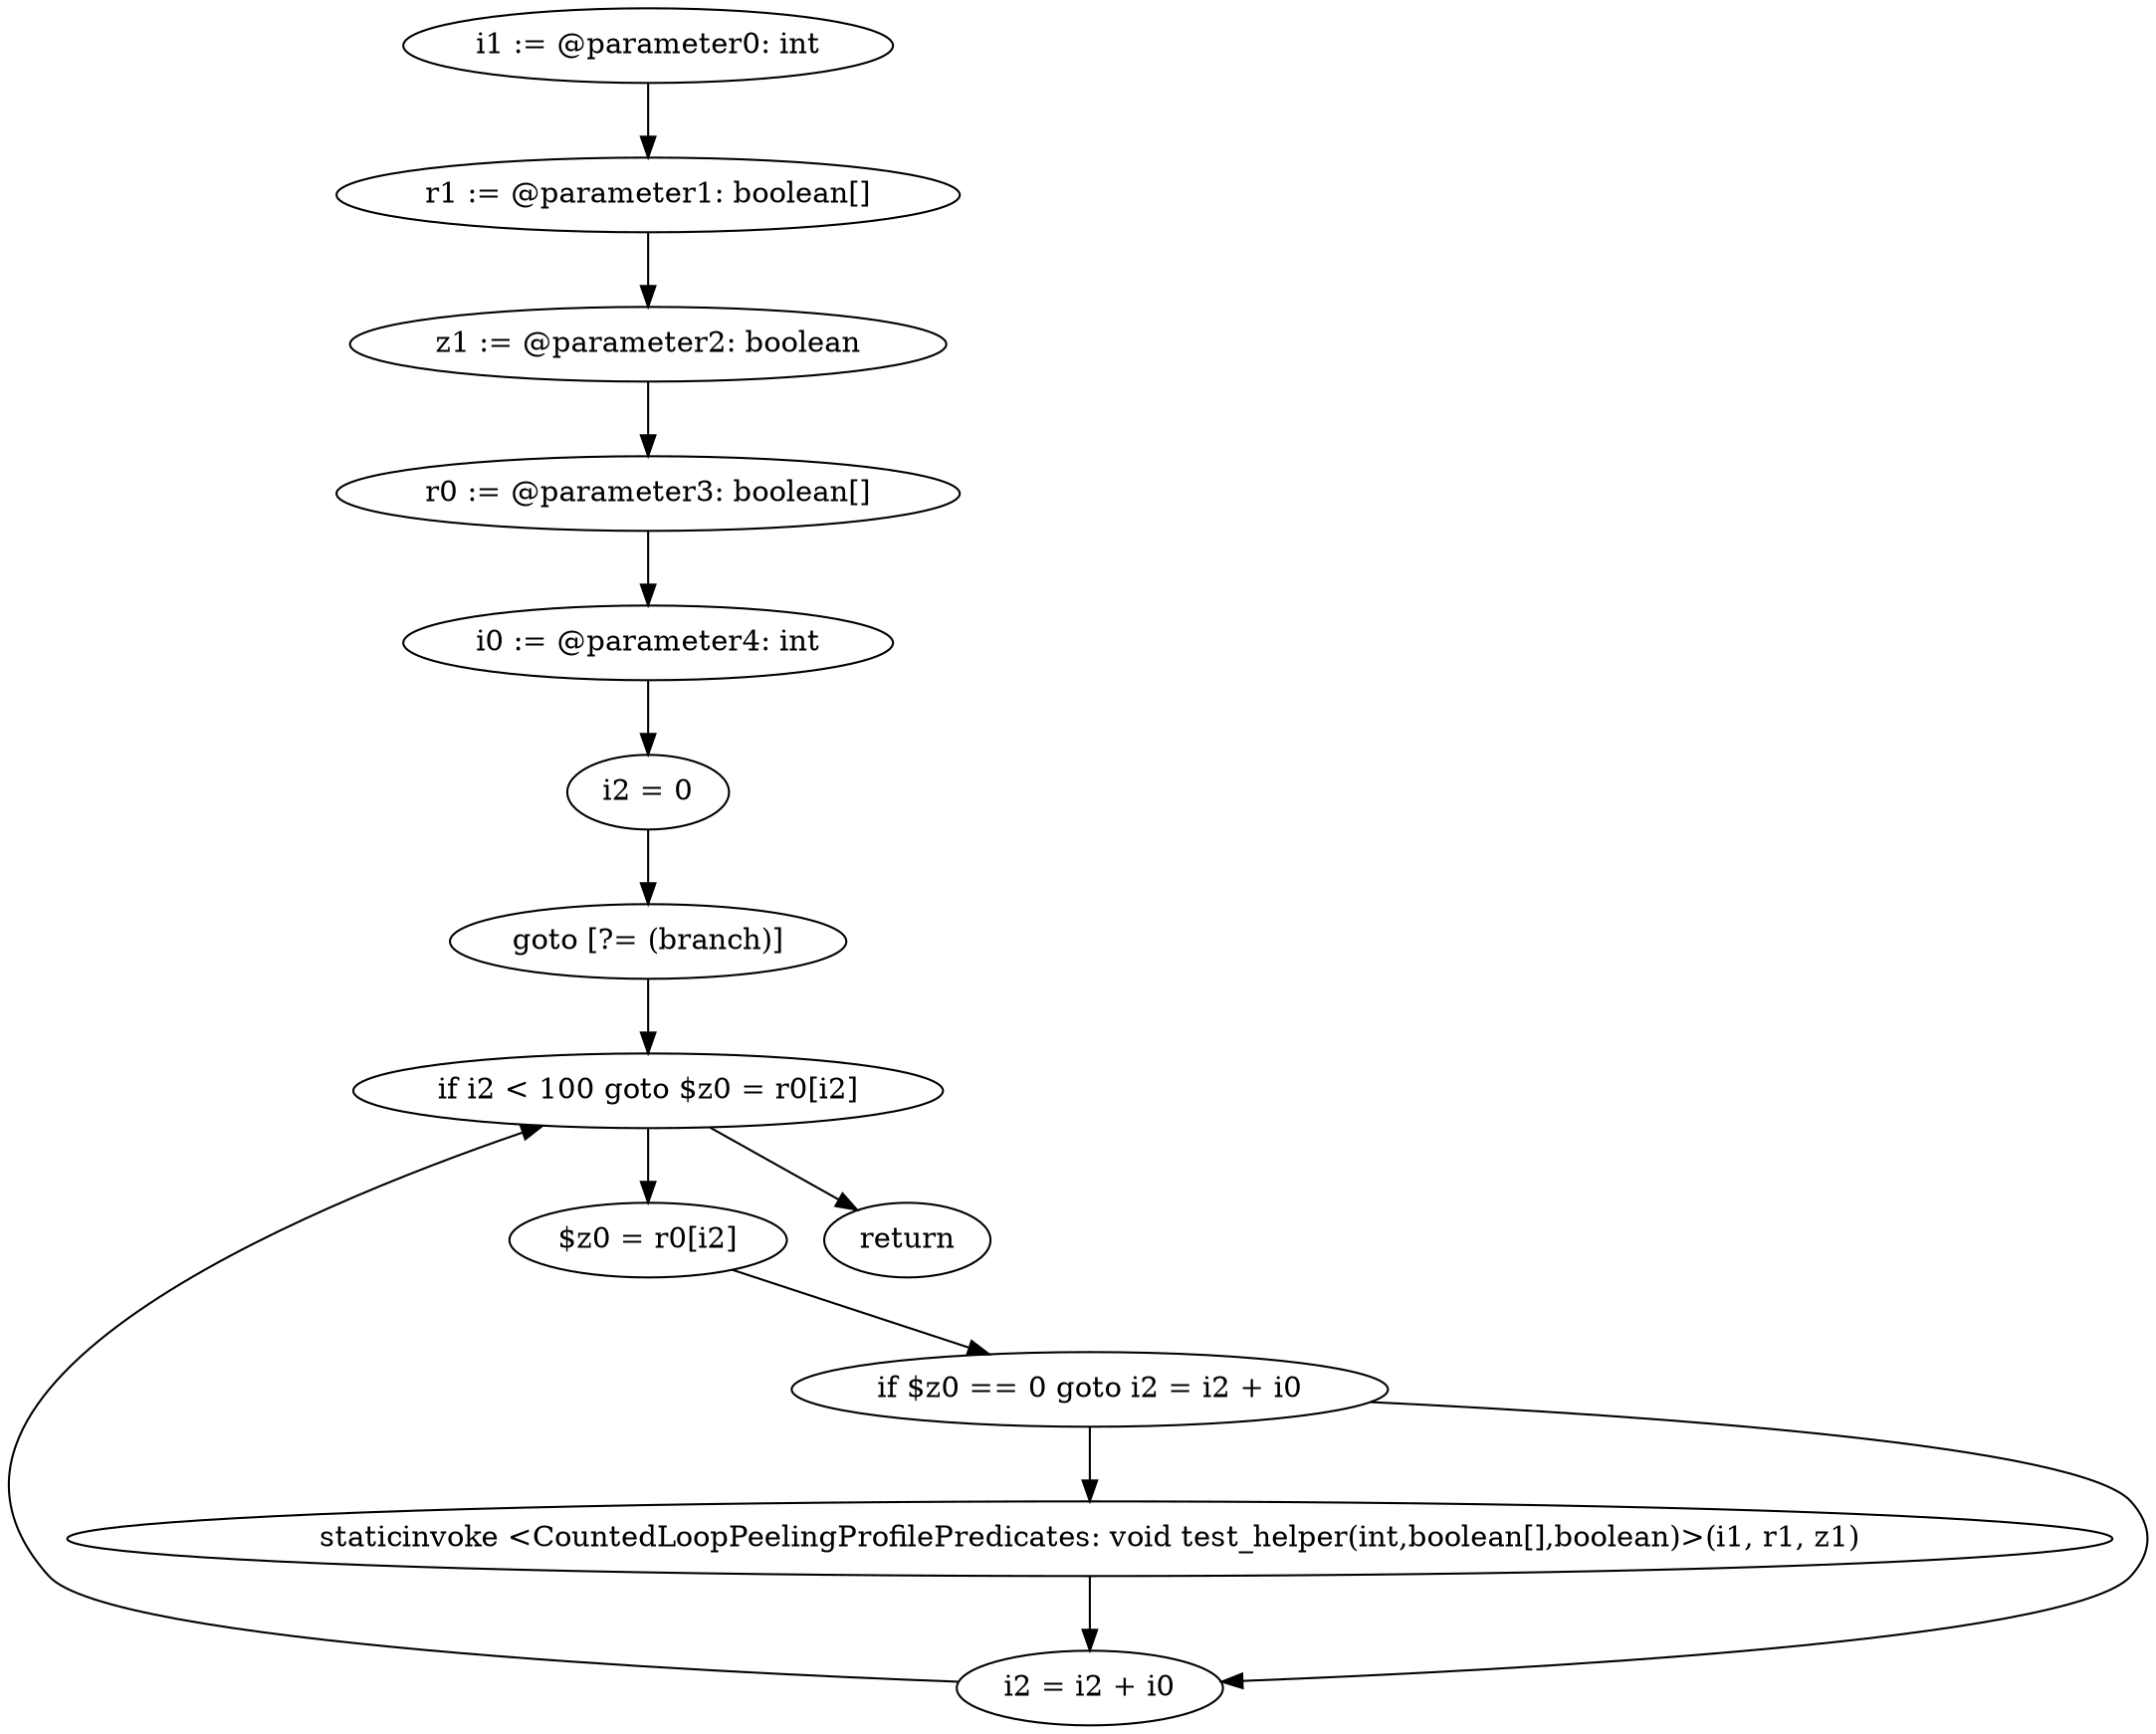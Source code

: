 digraph "unitGraph" {
    "i1 := @parameter0: int"
    "r1 := @parameter1: boolean[]"
    "z1 := @parameter2: boolean"
    "r0 := @parameter3: boolean[]"
    "i0 := @parameter4: int"
    "i2 = 0"
    "goto [?= (branch)]"
    "$z0 = r0[i2]"
    "if $z0 == 0 goto i2 = i2 + i0"
    "staticinvoke <CountedLoopPeelingProfilePredicates: void test_helper(int,boolean[],boolean)>(i1, r1, z1)"
    "i2 = i2 + i0"
    "if i2 < 100 goto $z0 = r0[i2]"
    "return"
    "i1 := @parameter0: int"->"r1 := @parameter1: boolean[]";
    "r1 := @parameter1: boolean[]"->"z1 := @parameter2: boolean";
    "z1 := @parameter2: boolean"->"r0 := @parameter3: boolean[]";
    "r0 := @parameter3: boolean[]"->"i0 := @parameter4: int";
    "i0 := @parameter4: int"->"i2 = 0";
    "i2 = 0"->"goto [?= (branch)]";
    "goto [?= (branch)]"->"if i2 < 100 goto $z0 = r0[i2]";
    "$z0 = r0[i2]"->"if $z0 == 0 goto i2 = i2 + i0";
    "if $z0 == 0 goto i2 = i2 + i0"->"staticinvoke <CountedLoopPeelingProfilePredicates: void test_helper(int,boolean[],boolean)>(i1, r1, z1)";
    "if $z0 == 0 goto i2 = i2 + i0"->"i2 = i2 + i0";
    "staticinvoke <CountedLoopPeelingProfilePredicates: void test_helper(int,boolean[],boolean)>(i1, r1, z1)"->"i2 = i2 + i0";
    "i2 = i2 + i0"->"if i2 < 100 goto $z0 = r0[i2]";
    "if i2 < 100 goto $z0 = r0[i2]"->"return";
    "if i2 < 100 goto $z0 = r0[i2]"->"$z0 = r0[i2]";
}
